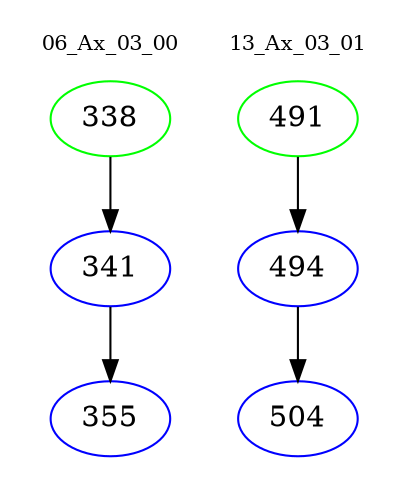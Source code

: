 digraph{
subgraph cluster_0 {
color = white
label = "06_Ax_03_00";
fontsize=10;
T0_338 [label="338", color="green"]
T0_338 -> T0_341 [color="black"]
T0_341 [label="341", color="blue"]
T0_341 -> T0_355 [color="black"]
T0_355 [label="355", color="blue"]
}
subgraph cluster_1 {
color = white
label = "13_Ax_03_01";
fontsize=10;
T1_491 [label="491", color="green"]
T1_491 -> T1_494 [color="black"]
T1_494 [label="494", color="blue"]
T1_494 -> T1_504 [color="black"]
T1_504 [label="504", color="blue"]
}
}

